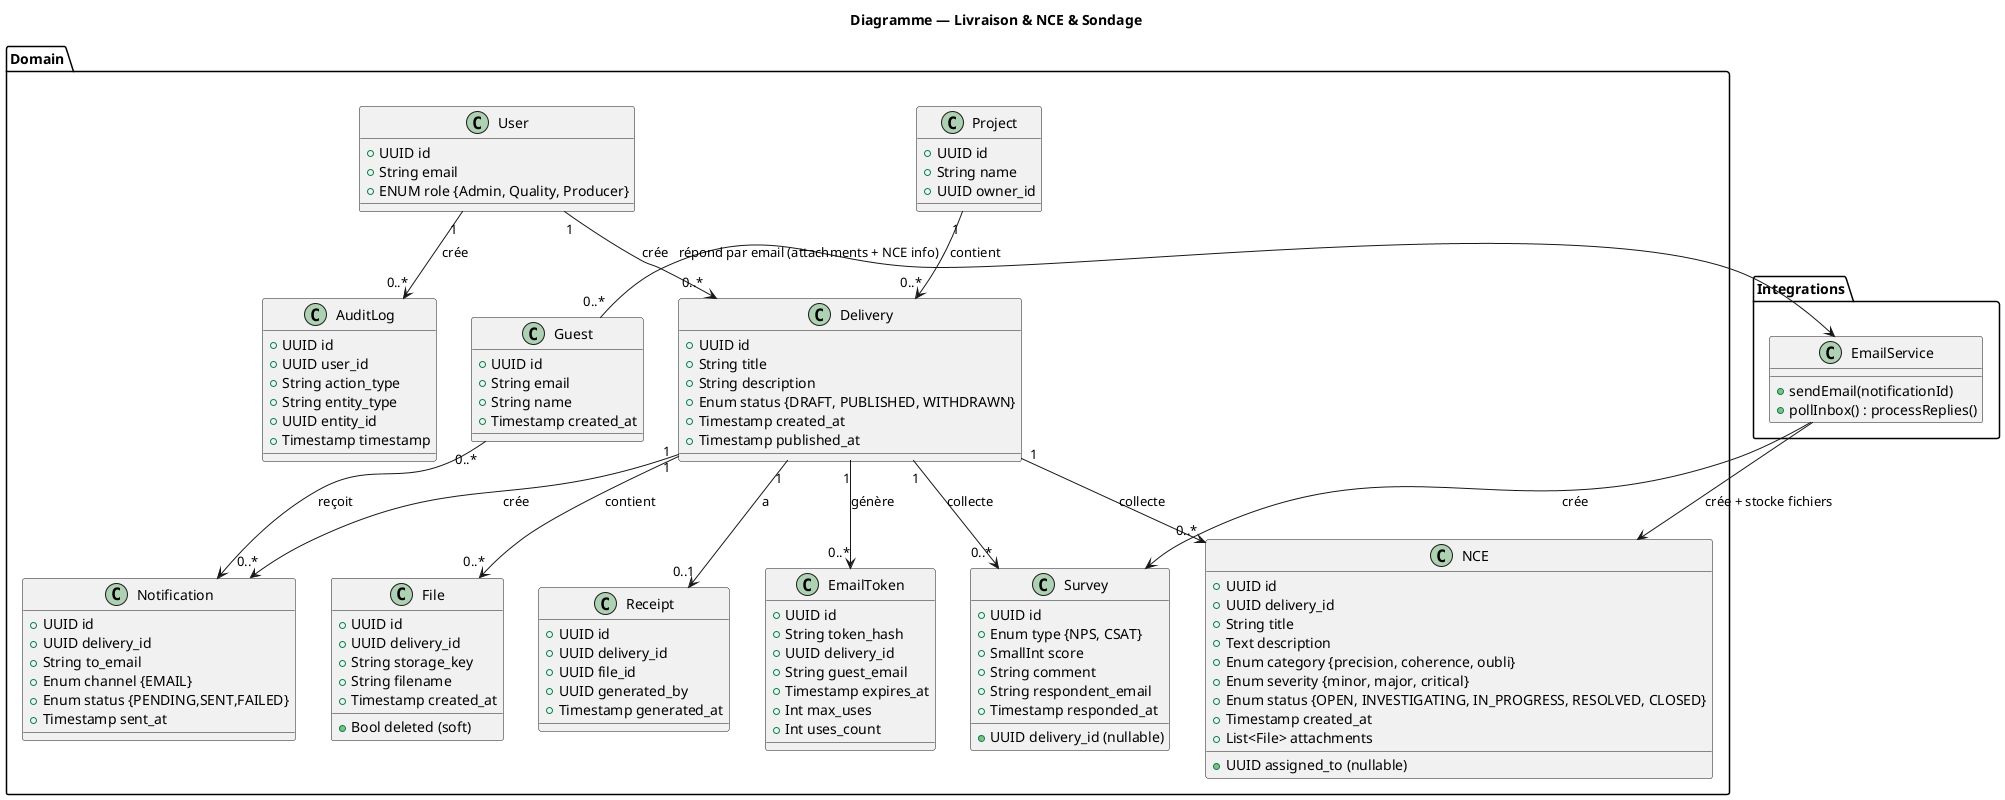 @startuml
title Diagramme — Livraison & NCE & Sondage

package "Domain" {
  class User {
    +UUID id
    +String email
    +ENUM role {Admin, Quality, Producer}
  }

  class Project {
    +UUID id
    +String name
    +UUID owner_id
  }

  class Delivery {
    +UUID id
    +String title
    +String description
    +Enum status {DRAFT, PUBLISHED, WITHDRAWN}
    +Timestamp created_at
    +Timestamp published_at
  }

  class File {
    +UUID id
    +UUID delivery_id
    +String storage_key
    +String filename
    +Timestamp created_at
    +Bool deleted (soft)
  }

  class Receipt {
    +UUID id
    +UUID delivery_id
    +UUID file_id
    +UUID generated_by
    +Timestamp generated_at
  }

  class EmailToken {
    +UUID id
    +String token_hash
    +UUID delivery_id
    +String guest_email
    +Timestamp expires_at
    +Int max_uses
    +Int uses_count
  }

  class Notification {
    +UUID id
    +UUID delivery_id
    +String to_email
    +Enum channel {EMAIL}
    +Enum status {PENDING,SENT,FAILED}
    +Timestamp sent_at
  }

  class Survey {
    +UUID id
    +UUID delivery_id (nullable)
    +Enum type {NPS, CSAT}
    +SmallInt score
    +String comment
    +String respondent_email
    +Timestamp responded_at
  }

  class NCE {
    +UUID id
    +UUID delivery_id
    +String title
    +Text description
    +Enum category {precision, coherence, oubli}
    +Enum severity {minor, major, critical}
    +Enum status {OPEN, INVESTIGATING, IN_PROGRESS, RESOLVED, CLOSED}
    +UUID assigned_to (nullable)
    +Timestamp created_at
    +List<File> attachments
  }

  class AuditLog {
    +UUID id
    +UUID user_id
    +String action_type
    +String entity_type
    +UUID entity_id
    +Timestamp timestamp
  }

  class Guest {
    +UUID id
    +String email
    +String name
    +Timestamp created_at
  }
}

package "Integrations" {
  class EmailService {
    +sendEmail(notificationId)
    +pollInbox() : processReplies()
  }
}

' Relations
User "1" --> "0..*" Delivery : crée
Project "1" --> "0..*" Delivery : contient
Delivery "1" --> "0..*" File : contient
Delivery "1" --> "0..1" Receipt : a
Delivery "1" --> "0..*" EmailToken : génère
Delivery "1" --> "0..*" Notification : crée
Delivery "1" --> "0..*" Survey : collecte
Delivery "1" --> "0..*" NCE : collecte
User "1" --> "0..*" AuditLog : crée
Guest "0..*" --> Notification : reçoit
Guest "0..*" --> EmailService : répond par email (attachments + NCE info)
EmailService --> Survey : crée
EmailService --> NCE : crée + stocke fichiers

@enduml

